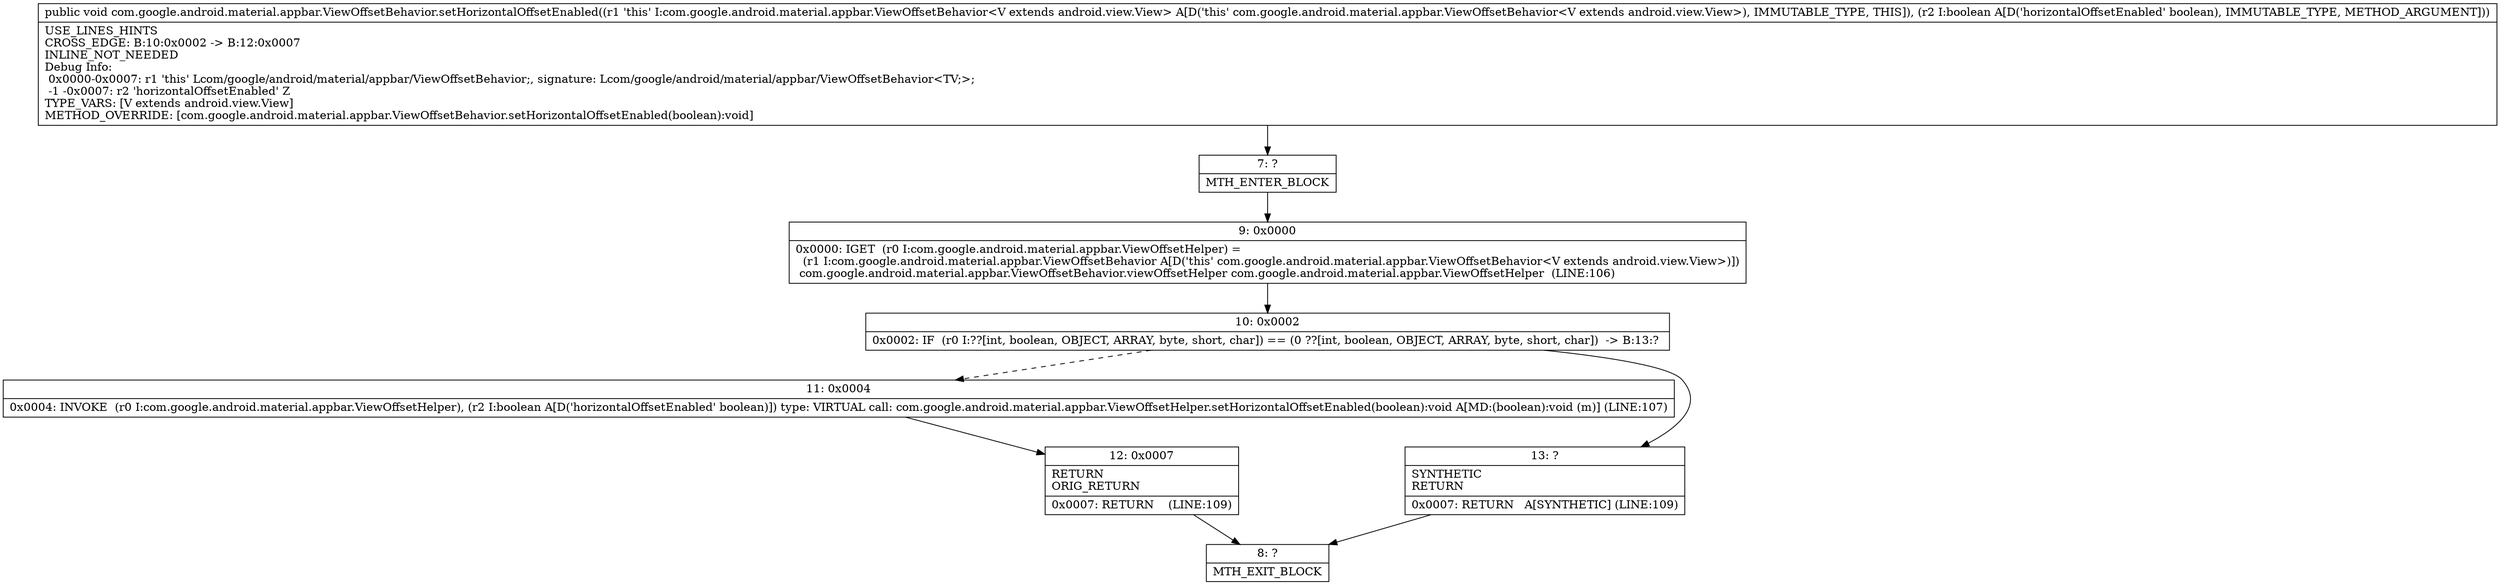 digraph "CFG forcom.google.android.material.appbar.ViewOffsetBehavior.setHorizontalOffsetEnabled(Z)V" {
Node_7 [shape=record,label="{7\:\ ?|MTH_ENTER_BLOCK\l}"];
Node_9 [shape=record,label="{9\:\ 0x0000|0x0000: IGET  (r0 I:com.google.android.material.appbar.ViewOffsetHelper) = \l  (r1 I:com.google.android.material.appbar.ViewOffsetBehavior A[D('this' com.google.android.material.appbar.ViewOffsetBehavior\<V extends android.view.View\>)])\l com.google.android.material.appbar.ViewOffsetBehavior.viewOffsetHelper com.google.android.material.appbar.ViewOffsetHelper  (LINE:106)\l}"];
Node_10 [shape=record,label="{10\:\ 0x0002|0x0002: IF  (r0 I:??[int, boolean, OBJECT, ARRAY, byte, short, char]) == (0 ??[int, boolean, OBJECT, ARRAY, byte, short, char])  \-\> B:13:? \l}"];
Node_11 [shape=record,label="{11\:\ 0x0004|0x0004: INVOKE  (r0 I:com.google.android.material.appbar.ViewOffsetHelper), (r2 I:boolean A[D('horizontalOffsetEnabled' boolean)]) type: VIRTUAL call: com.google.android.material.appbar.ViewOffsetHelper.setHorizontalOffsetEnabled(boolean):void A[MD:(boolean):void (m)] (LINE:107)\l}"];
Node_12 [shape=record,label="{12\:\ 0x0007|RETURN\lORIG_RETURN\l|0x0007: RETURN    (LINE:109)\l}"];
Node_8 [shape=record,label="{8\:\ ?|MTH_EXIT_BLOCK\l}"];
Node_13 [shape=record,label="{13\:\ ?|SYNTHETIC\lRETURN\l|0x0007: RETURN   A[SYNTHETIC] (LINE:109)\l}"];
MethodNode[shape=record,label="{public void com.google.android.material.appbar.ViewOffsetBehavior.setHorizontalOffsetEnabled((r1 'this' I:com.google.android.material.appbar.ViewOffsetBehavior\<V extends android.view.View\> A[D('this' com.google.android.material.appbar.ViewOffsetBehavior\<V extends android.view.View\>), IMMUTABLE_TYPE, THIS]), (r2 I:boolean A[D('horizontalOffsetEnabled' boolean), IMMUTABLE_TYPE, METHOD_ARGUMENT]))  | USE_LINES_HINTS\lCROSS_EDGE: B:10:0x0002 \-\> B:12:0x0007\lINLINE_NOT_NEEDED\lDebug Info:\l  0x0000\-0x0007: r1 'this' Lcom\/google\/android\/material\/appbar\/ViewOffsetBehavior;, signature: Lcom\/google\/android\/material\/appbar\/ViewOffsetBehavior\<TV;\>;\l  \-1 \-0x0007: r2 'horizontalOffsetEnabled' Z\lTYPE_VARS: [V extends android.view.View]\lMETHOD_OVERRIDE: [com.google.android.material.appbar.ViewOffsetBehavior.setHorizontalOffsetEnabled(boolean):void]\l}"];
MethodNode -> Node_7;Node_7 -> Node_9;
Node_9 -> Node_10;
Node_10 -> Node_11[style=dashed];
Node_10 -> Node_13;
Node_11 -> Node_12;
Node_12 -> Node_8;
Node_13 -> Node_8;
}

